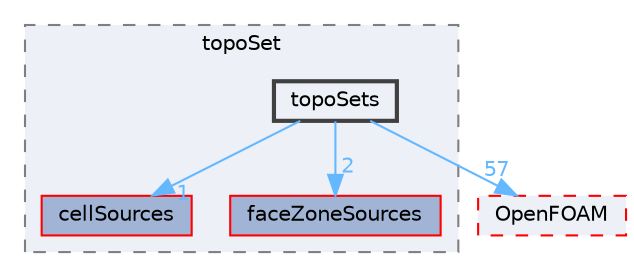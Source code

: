 digraph "src/meshTools/topoSet/topoSets"
{
 // LATEX_PDF_SIZE
  bgcolor="transparent";
  edge [fontname=Helvetica,fontsize=10,labelfontname=Helvetica,labelfontsize=10];
  node [fontname=Helvetica,fontsize=10,shape=box,height=0.2,width=0.4];
  compound=true
  subgraph clusterdir_53c6f1430167a4cd316d5caa179db9dd {
    graph [ bgcolor="#edf0f7", pencolor="grey50", label="topoSet", fontname=Helvetica,fontsize=10 style="filled,dashed", URL="dir_53c6f1430167a4cd316d5caa179db9dd.html",tooltip=""]
  dir_7191e266c7adc3c79494645c7d896727 [label="cellSources", fillcolor="#a2b4d6", color="red", style="filled", URL="dir_7191e266c7adc3c79494645c7d896727.html",tooltip=""];
  dir_8236830b69fc4f90aed9bd92c1772d77 [label="faceZoneSources", fillcolor="#a2b4d6", color="red", style="filled", URL="dir_8236830b69fc4f90aed9bd92c1772d77.html",tooltip=""];
  dir_cf85cbbd7fd849cf972e2760b9b27a5d [label="topoSets", fillcolor="#edf0f7", color="grey25", style="filled,bold", URL="dir_cf85cbbd7fd849cf972e2760b9b27a5d.html",tooltip=""];
  }
  dir_c5473ff19b20e6ec4dfe5c310b3778a8 [label="OpenFOAM", fillcolor="#edf0f7", color="red", style="filled,dashed", URL="dir_c5473ff19b20e6ec4dfe5c310b3778a8.html",tooltip=""];
  dir_cf85cbbd7fd849cf972e2760b9b27a5d->dir_7191e266c7adc3c79494645c7d896727 [headlabel="1", labeldistance=1.5 headhref="dir_004081_000443.html" href="dir_004081_000443.html" color="steelblue1" fontcolor="steelblue1"];
  dir_cf85cbbd7fd849cf972e2760b9b27a5d->dir_8236830b69fc4f90aed9bd92c1772d77 [headlabel="2", labeldistance=1.5 headhref="dir_004081_001276.html" href="dir_004081_001276.html" color="steelblue1" fontcolor="steelblue1"];
  dir_cf85cbbd7fd849cf972e2760b9b27a5d->dir_c5473ff19b20e6ec4dfe5c310b3778a8 [headlabel="57", labeldistance=1.5 headhref="dir_004081_002695.html" href="dir_004081_002695.html" color="steelblue1" fontcolor="steelblue1"];
}
